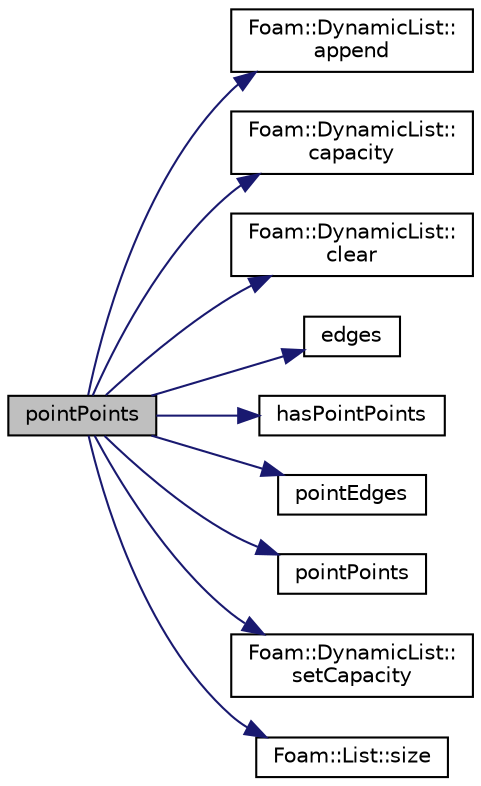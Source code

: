 digraph "pointPoints"
{
  bgcolor="transparent";
  edge [fontname="Helvetica",fontsize="10",labelfontname="Helvetica",labelfontsize="10"];
  node [fontname="Helvetica",fontsize="10",shape=record];
  rankdir="LR";
  Node46502 [label="pointPoints",height=0.2,width=0.4,color="black", fillcolor="grey75", style="filled", fontcolor="black"];
  Node46502 -> Node46503 [color="midnightblue",fontsize="10",style="solid",fontname="Helvetica"];
  Node46503 [label="Foam::DynamicList::\lappend",height=0.2,width=0.4,color="black",URL="$a27005.html#a7b67b42af715604376ad63a681dee6d8",tooltip="Append an element at the end of the list. "];
  Node46502 -> Node46504 [color="midnightblue",fontsize="10",style="solid",fontname="Helvetica"];
  Node46504 [label="Foam::DynamicList::\lcapacity",height=0.2,width=0.4,color="black",URL="$a27005.html#a564a7790acc7ff1a57a1f32759f7a58a",tooltip="Size of the underlying storage. "];
  Node46502 -> Node46505 [color="midnightblue",fontsize="10",style="solid",fontname="Helvetica"];
  Node46505 [label="Foam::DynamicList::\lclear",height=0.2,width=0.4,color="black",URL="$a27005.html#ac8bb3912a3ce86b15842e79d0b421204",tooltip="Clear the addressed list, i.e. set the size to zero. "];
  Node46502 -> Node46506 [color="midnightblue",fontsize="10",style="solid",fontname="Helvetica"];
  Node46506 [label="edges",height=0.2,width=0.4,color="black",URL="$a28685.html#a21d764179912ddda5c6f95193c289846",tooltip="Return mesh edges. Uses calcEdges. "];
  Node46502 -> Node46507 [color="midnightblue",fontsize="10",style="solid",fontname="Helvetica"];
  Node46507 [label="hasPointPoints",height=0.2,width=0.4,color="black",URL="$a28685.html#a2a186ba5a8e2b5648afb7494621c8628"];
  Node46502 -> Node46508 [color="midnightblue",fontsize="10",style="solid",fontname="Helvetica"];
  Node46508 [label="pointEdges",height=0.2,width=0.4,color="black",URL="$a28685.html#a219060536b044c749e6178283665d632"];
  Node46502 -> Node46509 [color="midnightblue",fontsize="10",style="solid",fontname="Helvetica"];
  Node46509 [label="pointPoints",height=0.2,width=0.4,color="black",URL="$a28685.html#ad4ac7d73b995a7274b6be6445d91a61d"];
  Node46502 -> Node46510 [color="midnightblue",fontsize="10",style="solid",fontname="Helvetica"];
  Node46510 [label="Foam::DynamicList::\lsetCapacity",height=0.2,width=0.4,color="black",URL="$a27005.html#a3769bf93f15609625d62b693c566bcd1",tooltip="Alter the size of the underlying storage. "];
  Node46502 -> Node46511 [color="midnightblue",fontsize="10",style="solid",fontname="Helvetica"];
  Node46511 [label="Foam::List::size",height=0.2,width=0.4,color="black",URL="$a26833.html#a8a5f6fa29bd4b500caf186f60245b384",tooltip="Override size to be inconsistent with allocated storage. "];
}
